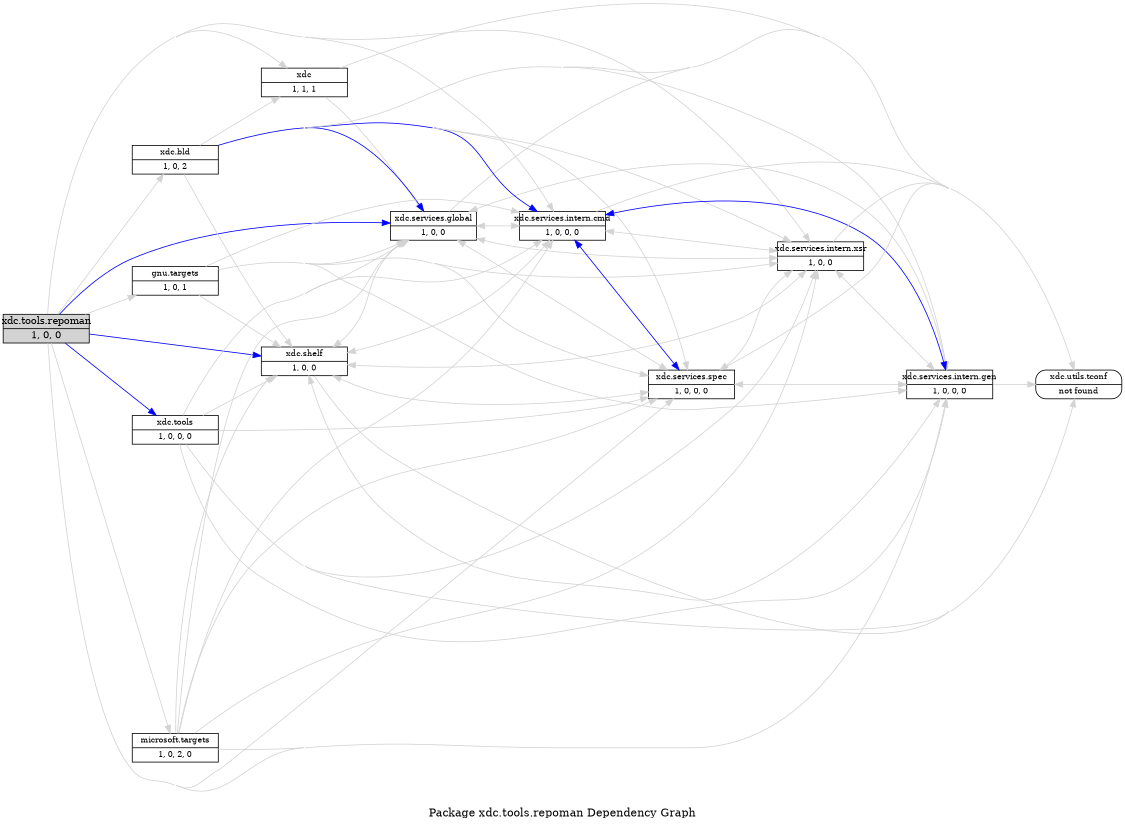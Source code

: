 digraph dependencies {
    label="\nPackage xdc.tools.repoman Dependency Graph";
    size="7.5,10";
    rankdir=LR;
    ranksep=".75";
    concentrate="true";
    node [fixedsize=true, width=1.5, style=filled, color=black];
    node [font=Helvetica, fontsize=12, fillcolor=lightgrey];
    xdc_tools_repoman [shape=record,label="xdc.tools.repoman|1, 0, 0", URL="../../../../../../../../../../rtree/library/trees/xdcprod/xdcprod-o46/product/Linux/xdctools_3_22_04_46/packages/xdc/tools/repoman/package/package.rel.xml"];
    node [fontsize=10, fillcolor=white];

    edge [style=solid, color=blue]
    xdc_tools [shape=record,label="xdc.tools|1, 0, 0, 0", URL="../../../../../../../../../../rtree/library/trees/xdcprod/xdcprod-o46/product/Linux/xdctools_3_22_04_46/packages/xdc/tools/package/package.rel.svg"];
    xdc_tools_repoman -> xdc_tools;
    xdc_shelf [shape=record,label="xdc.shelf|1, 0, 0", URL="../../../../../../../../../../rtree/library/trees/xdcprod/xdcprod-o46/product/Linux/xdctools_3_22_04_46/packages/xdc/shelf/package/package.rel.svg"];
    xdc_tools_repoman -> xdc_shelf;
    xdc_services_global [shape=record,label="xdc.services.global|1, 0, 0", URL="../../../../../../../../../../rtree/library/trees/xdcprod/xdcprod-o46/product/Linux/xdctools_3_22_04_46/packages/xdc/services/global/package/package.rel.svg"];
    xdc_tools_repoman -> xdc_services_global;

    edge [style=solid, color=lightgrey]
    xdc [shape=record,label="xdc|1, 1, 1", URL="../../../../../../../../../../rtree/library/trees/xdcprod/xdcprod-o46/product/Linux/xdctools_3_22_04_46/packages/xdc/package/package.rel.svg"];
    xdc_tools_repoman -> xdc;
    xdc_tools_repoman -> xdc_services_global;
    xdc_bld [shape=record,label="xdc.bld|1, 0, 2", URL="../../../../../../../../../../rtree/library/trees/xdcprod/xdcprod-o46/product/Linux/xdctools_3_22_04_46/packages/xdc/bld/package/package.rel.svg"];
    xdc_tools_repoman -> xdc_bld;
    gnu_targets [shape=record,label="gnu.targets|1, 0, 1", URL="../../../../../../../../../../rtree/library/trees/xdcprod/xdcprod-o46/product/Linux/xdctools_3_22_04_46/packages/gnu/targets/package/package.rel.svg"];
    xdc_tools_repoman -> gnu_targets;
    microsoft_targets [shape=record,label="microsoft.targets|1, 0, 2, 0", URL="../../../../../../../../../../rtree/library/trees/xdcprod/xdcprod-o46/product/Linux/xdctools_3_22_04_46/packages/microsoft/targets/package/package.rel.svg"];
    xdc_tools_repoman -> microsoft_targets;
    xdc_tools_repoman -> xdc_tools;
    xdc_services_intern_cmd [shape=record,label="xdc.services.intern.cmd|1, 0, 0, 0", URL="../../../../../../../../../../rtree/library/trees/xdcprod/xdcprod-o46/product/Linux/xdctools_3_22_04_46/packages/xdc/services/intern/cmd/package/package.rel.svg"];
    xdc_tools_repoman -> xdc_services_intern_cmd;
    xdc_services_intern_gen [shape=record,label="xdc.services.intern.gen|1, 0, 0, 0", URL="../../../../../../../../../../rtree/library/trees/xdcprod/xdcprod-o46/product/Linux/xdctools_3_22_04_46/packages/xdc/services/intern/gen/package/package.rel.svg"];
    xdc_tools_repoman -> xdc_services_intern_gen;
    xdc_services_intern_xsr [shape=record,label="xdc.services.intern.xsr|1, 0, 0", URL="../../../../../../../../../../rtree/library/trees/xdcprod/xdcprod-o46/product/Linux/xdctools_3_22_04_46/packages/xdc/services/intern/xsr/package/package.rel.svg"];
    xdc_tools_repoman -> xdc_services_intern_xsr;
    xdc_tools_repoman -> xdc_shelf;
    xdc_services_spec [shape=record,label="xdc.services.spec|1, 0, 0, 0", URL="../../../../../../../../../../rtree/library/trees/xdcprod/xdcprod-o46/product/Linux/xdctools_3_22_04_46/packages/xdc/services/spec/package/package.rel.svg"];
    xdc_tools_repoman -> xdc_services_spec;

    edge [style=solid, color=blue]
    xdc_services_spec -> xdc_shelf;

    edge [style=solid, color=lightgrey]
    xdc_utils_tconf [shape=record,label="xdc.utils.tconf|not found"style=rounded, ];
    xdc_services_spec -> xdc_utils_tconf;
    xdc_services_spec -> xdc_services_global;
    xdc_services_spec -> xdc_shelf;
    xdc_services_spec -> xdc_services_intern_cmd;
    xdc_services_spec -> xdc_services_intern_gen;
    xdc_services_spec -> xdc_services_intern_xsr;

    edge [style=solid, color=blue]

    edge [style=solid, color=lightgrey]

    edge [style=solid, color=blue]
    xdc_services_intern_xsr -> xdc_services_global;

    edge [style=solid, color=lightgrey]
    xdc_services_intern_xsr -> xdc_utils_tconf;
    xdc_services_intern_xsr -> xdc_services_global;
    xdc_services_intern_xsr -> xdc_services_spec;
    xdc_services_intern_xsr -> xdc_shelf;
    xdc_services_intern_xsr -> xdc_services_intern_cmd;
    xdc_services_intern_xsr -> xdc_services_intern_gen;

    edge [style=solid, color=blue]
    xdc_services_intern_gen -> xdc_shelf;
    xdc_services_intern_gen -> xdc_services_spec;
    xdc_services_intern_gen -> xdc_services_global;
    xdc_services_intern_gen -> xdc_services_intern_xsr;

    edge [style=solid, color=lightgrey]
    xdc_services_intern_gen -> xdc_utils_tconf;
    xdc_services_intern_gen -> xdc_services_global;
    xdc_services_intern_gen -> xdc_services_spec;
    xdc_services_intern_gen -> xdc_shelf;
    xdc_services_intern_gen -> xdc_services_intern_cmd;
    xdc_services_intern_gen -> xdc_services_intern_xsr;

    edge [style=solid, color=blue]
    xdc_services_intern_cmd -> xdc_shelf;
    xdc_services_intern_cmd -> xdc_services_spec;
    xdc_services_intern_cmd -> xdc_services_global;
    xdc_services_intern_cmd -> xdc_services_intern_gen;

    edge [style=solid, color=lightgrey]
    xdc_services_intern_cmd -> xdc_utils_tconf;
    xdc_services_intern_cmd -> xdc_services_global;
    xdc_services_intern_cmd -> xdc_services_spec;
    xdc_services_intern_cmd -> xdc_shelf;
    xdc_services_intern_cmd -> xdc_services_intern_gen;
    xdc_services_intern_cmd -> xdc_services_intern_xsr;

    edge [style=solid, color=blue]

    edge [style=solid, color=lightgrey]
    microsoft_targets -> xdc_services_global;
    microsoft_targets -> xdc_services_spec;
    microsoft_targets -> xdc_services_intern_gen;
    microsoft_targets -> xdc_services_intern_cmd;
    microsoft_targets -> xdc_services_intern_xsr;
    microsoft_targets -> xdc_shelf;

    edge [style=solid, color=blue]

    edge [style=solid, color=lightgrey]
    gnu_targets -> xdc_services_global;
    gnu_targets -> xdc_services_spec;
    gnu_targets -> xdc_services_intern_gen;
    gnu_targets -> xdc_services_intern_cmd;
    gnu_targets -> xdc_services_intern_xsr;
    gnu_targets -> xdc_shelf;

    edge [style=solid, color=blue]
    xdc_bld -> xdc_services_global;
    xdc_bld -> xdc_services_intern_cmd;

    edge [style=solid, color=lightgrey]
    xdc_bld -> xdc_utils_tconf;
    xdc_bld -> xdc;
    xdc_bld -> xdc_services_global;
    xdc_bld -> xdc_services_spec;
    xdc_bld -> xdc_shelf;
    xdc_bld -> xdc_services_intern_cmd;
    xdc_bld -> xdc_services_intern_gen;
    xdc_bld -> xdc_services_intern_xsr;

    edge [style=solid, color=blue]

    edge [style=solid, color=lightgrey]
    xdc -> xdc_utils_tconf;
    xdc -> xdc_services_global;

    edge [style=solid, color=blue]

    edge [style=solid, color=lightgrey]
    xdc_services_global -> xdc_utils_tconf;
    xdc_services_global -> xdc_services_spec;
    xdc_services_global -> xdc_shelf;
    xdc_services_global -> xdc_services_intern_cmd;
    xdc_services_global -> xdc_services_intern_gen;
    xdc_services_global -> xdc_services_intern_xsr;

    edge [style=solid, color=blue]

    edge [style=solid, color=lightgrey]
    xdc_shelf -> xdc_utils_tconf;
    xdc_shelf -> xdc_services_global;
    xdc_shelf -> xdc_services_spec;
    xdc_shelf -> xdc_services_intern_cmd;
    xdc_shelf -> xdc_services_intern_gen;
    xdc_shelf -> xdc_services_intern_xsr;

    edge [style=solid, color=blue]

    edge [style=solid, color=lightgrey]
    xdc_tools -> xdc_utils_tconf;
    xdc_tools -> xdc_services_global;
    xdc_tools -> xdc_services_spec;
    xdc_tools -> xdc_shelf;
    xdc_tools -> xdc_services_intern_cmd;
    xdc_tools -> xdc_services_intern_gen;
    xdc_tools -> xdc_services_intern_xsr;
}
